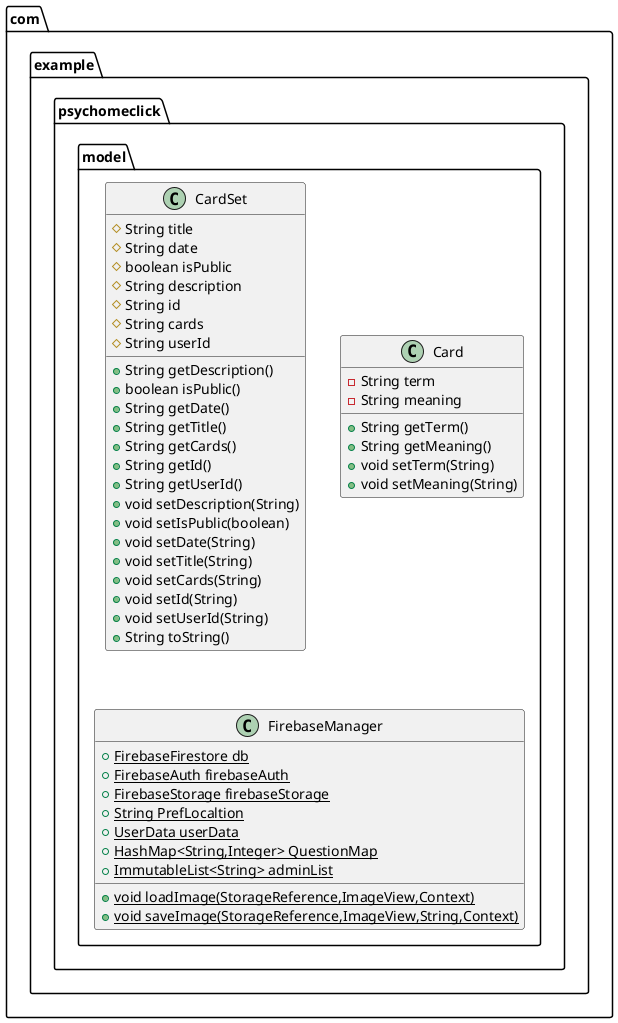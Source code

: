 @startuml
class com.example.psychomeclick.model.CardSet {
# String title
# String date
# boolean isPublic
# String description
# String id
# String cards
# String userId
+ String getDescription()
+ boolean isPublic()
+ String getDate()
+ String getTitle()
+ String getCards()
+ String getId()
+ String getUserId()
+ void setDescription(String)
+ void setIsPublic(boolean)
+ void setDate(String)
+ void setTitle(String)
+ void setCards(String)
+ void setId(String)
+ void setUserId(String)
+ String toString()
}


class com.example.psychomeclick.model.Card {
- String term
- String meaning
+ String getTerm()
+ String getMeaning()
+ void setTerm(String)
+ void setMeaning(String)
}


class com.example.psychomeclick.model.FirebaseManager {
+ {static} FirebaseFirestore db
+ {static} FirebaseAuth firebaseAuth
+ {static} FirebaseStorage firebaseStorage
+ {static} String PrefLocaltion
+ {static} UserData userData
+ {static} HashMap<String,Integer> QuestionMap
+ {static} ImmutableList<String> adminList
+ {static} void loadImage(StorageReference,ImageView,Context)
+ {static} void saveImage(StorageReference,ImageView,String,Context)
}


@enduml
